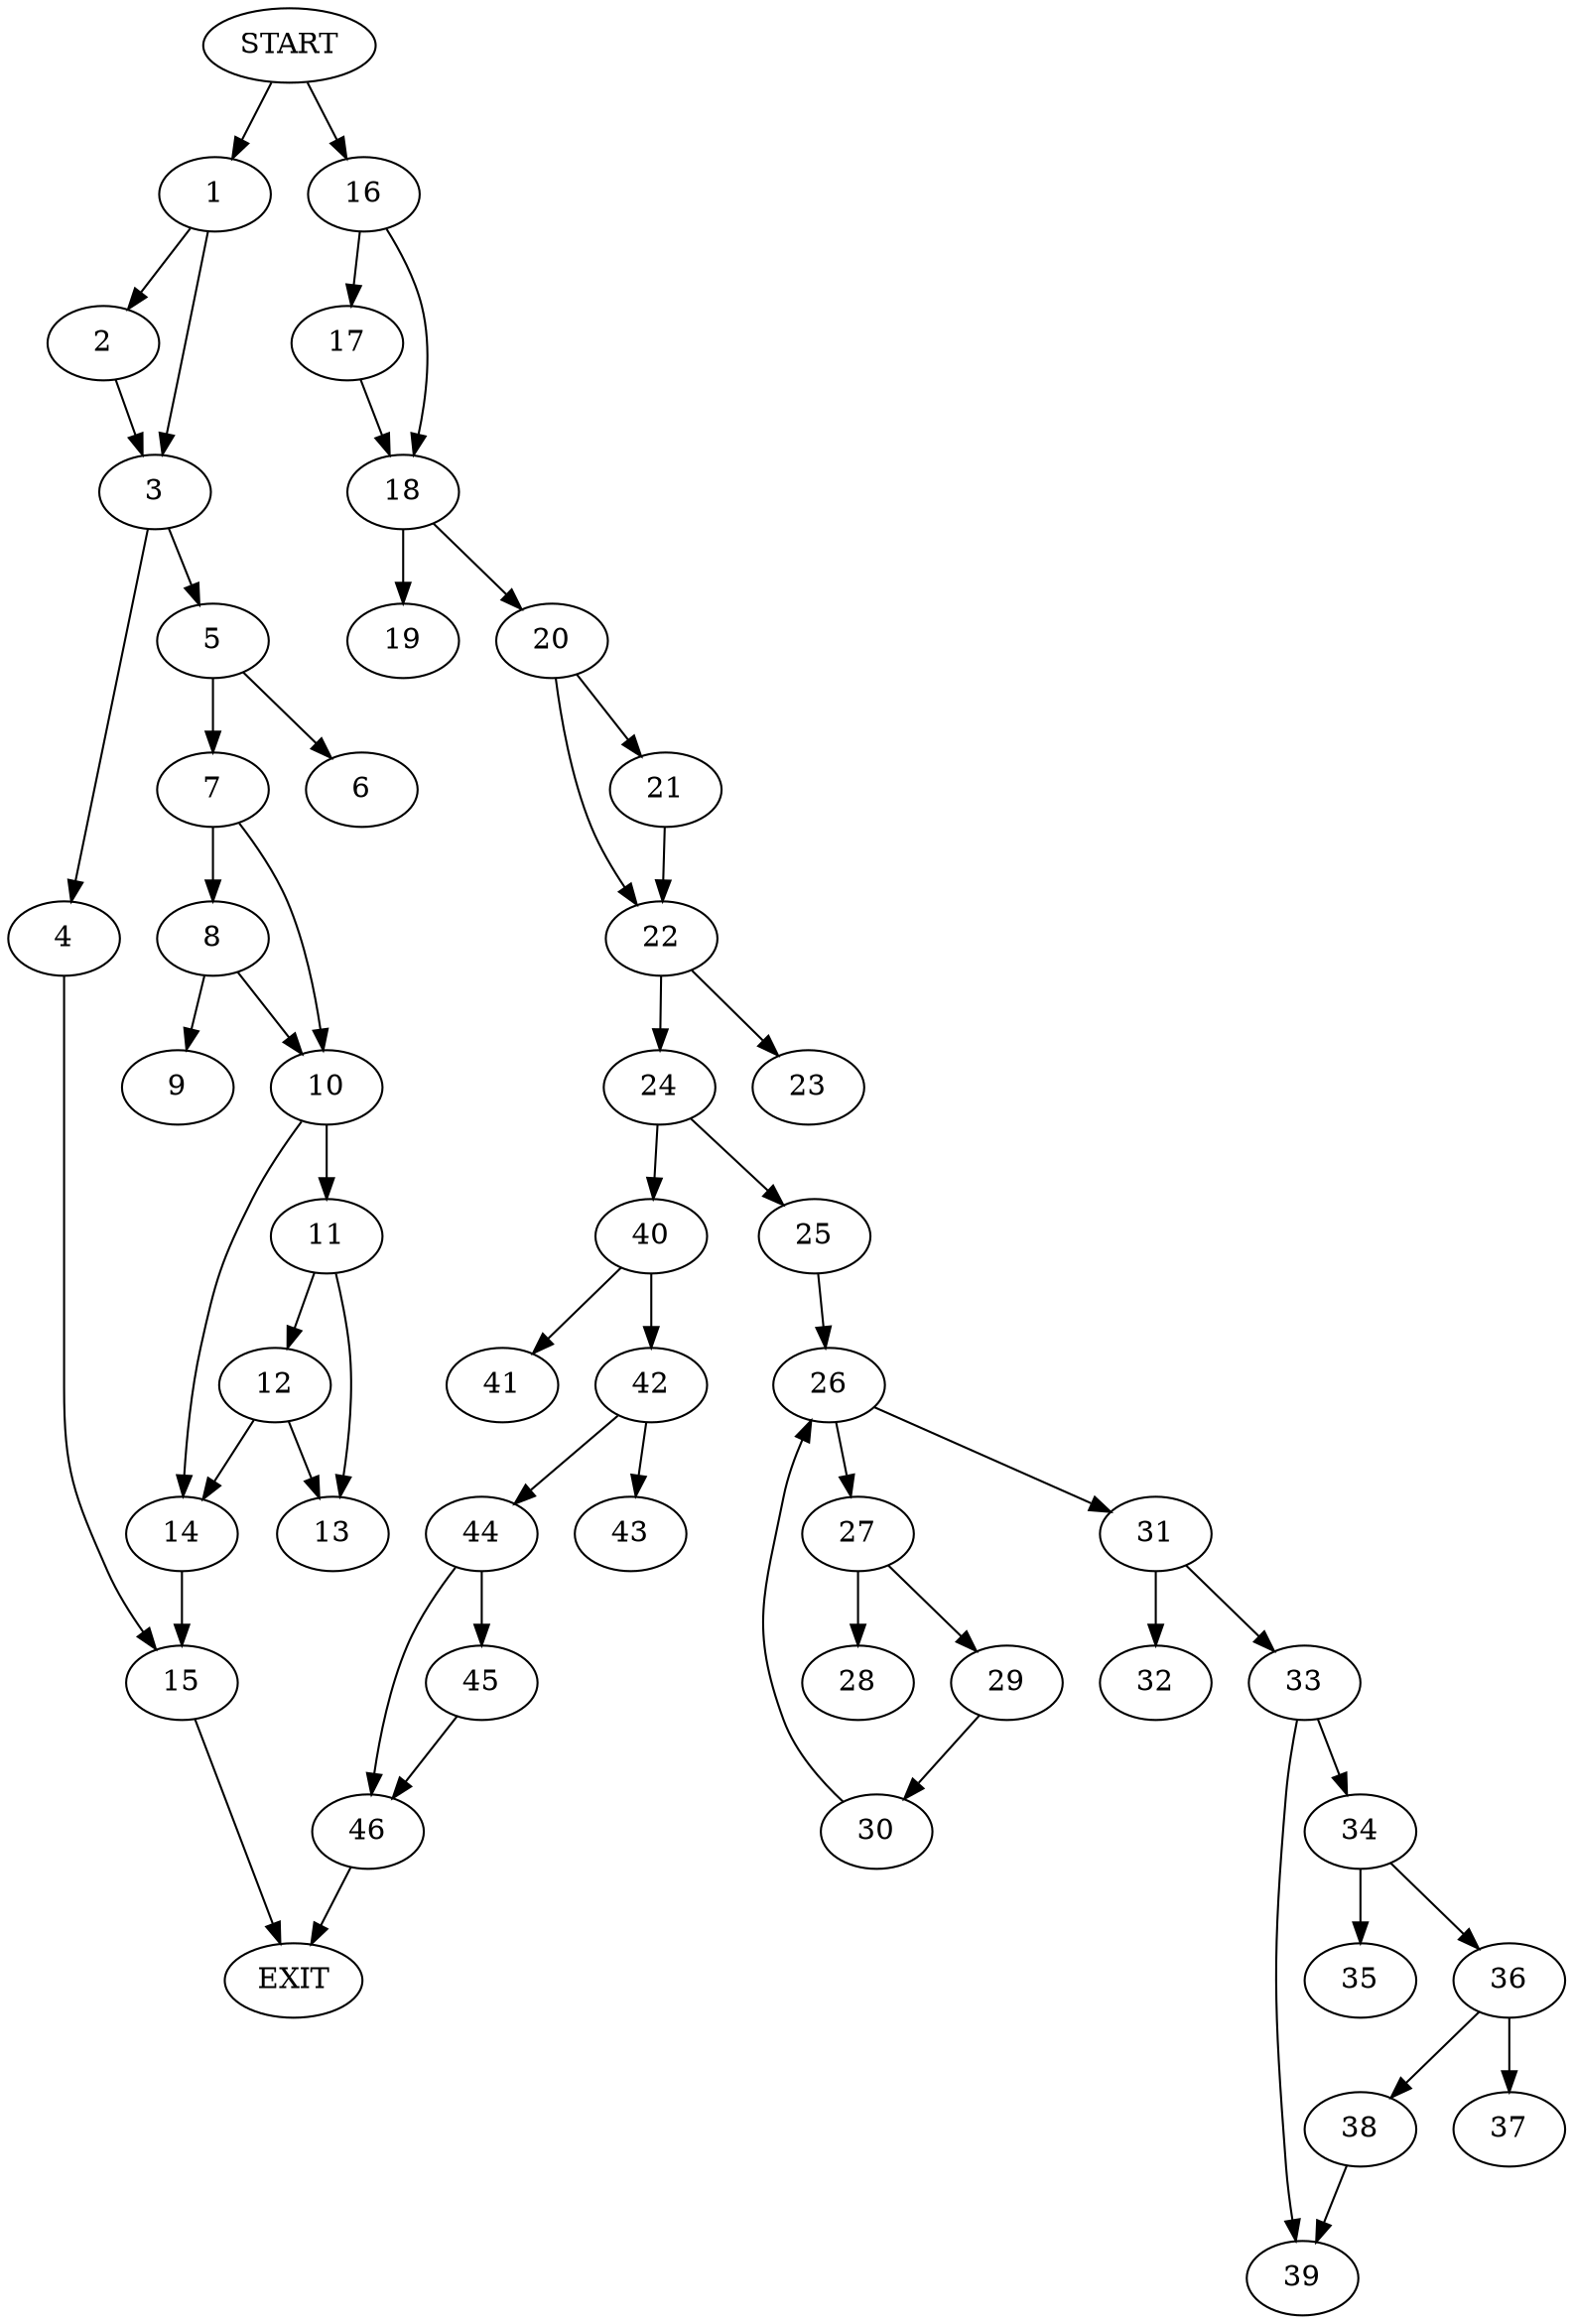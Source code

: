 digraph { 
0 [label="START"];
1;
2;
3;
4;
5;
6;
7;
8;
9;
10;
11;
12;
13;
14;
15;
16;
17;
18;
19;
20;
21;
22;
23;
24;
25;
26;
27;
28;
29;
30;
31;
32;
33;
34;
35;
36;
37;
38;
39;
40;
41;
42;
43;
44;
45;
46;
47[label="EXIT"];
0 -> 16;
0 -> 1;
1 -> 2;
1 -> 3;
2 -> 3;
3 -> 4;
3 -> 5;
4 -> 15;
5 -> 6;
5 -> 7;
7 -> 8;
7 -> 10;
8 -> 9;
8 -> 10;
10 -> 11;
10 -> 14;
11 -> 13;
11 -> 12;
12 -> 13;
12 -> 14;
14 -> 15;
15 -> 47;
16 -> 17;
16 -> 18;
17 -> 18;
18 -> 19;
18 -> 20;
20 -> 21;
20 -> 22;
21 -> 22;
22 -> 23;
22 -> 24;
24 -> 25;
24 -> 40;
25 -> 26;
26 -> 27;
26 -> 31;
27 -> 28;
27 -> 29;
29 -> 30;
30 -> 26;
31 -> 32;
31 -> 33;
33 -> 34;
33 -> 39;
34 -> 35;
34 -> 36;
36 -> 37;
36 -> 38;
38 -> 39;
40 -> 41;
40 -> 42;
42 -> 43;
42 -> 44;
44 -> 45;
44 -> 46;
45 -> 46;
46 -> 47;
}